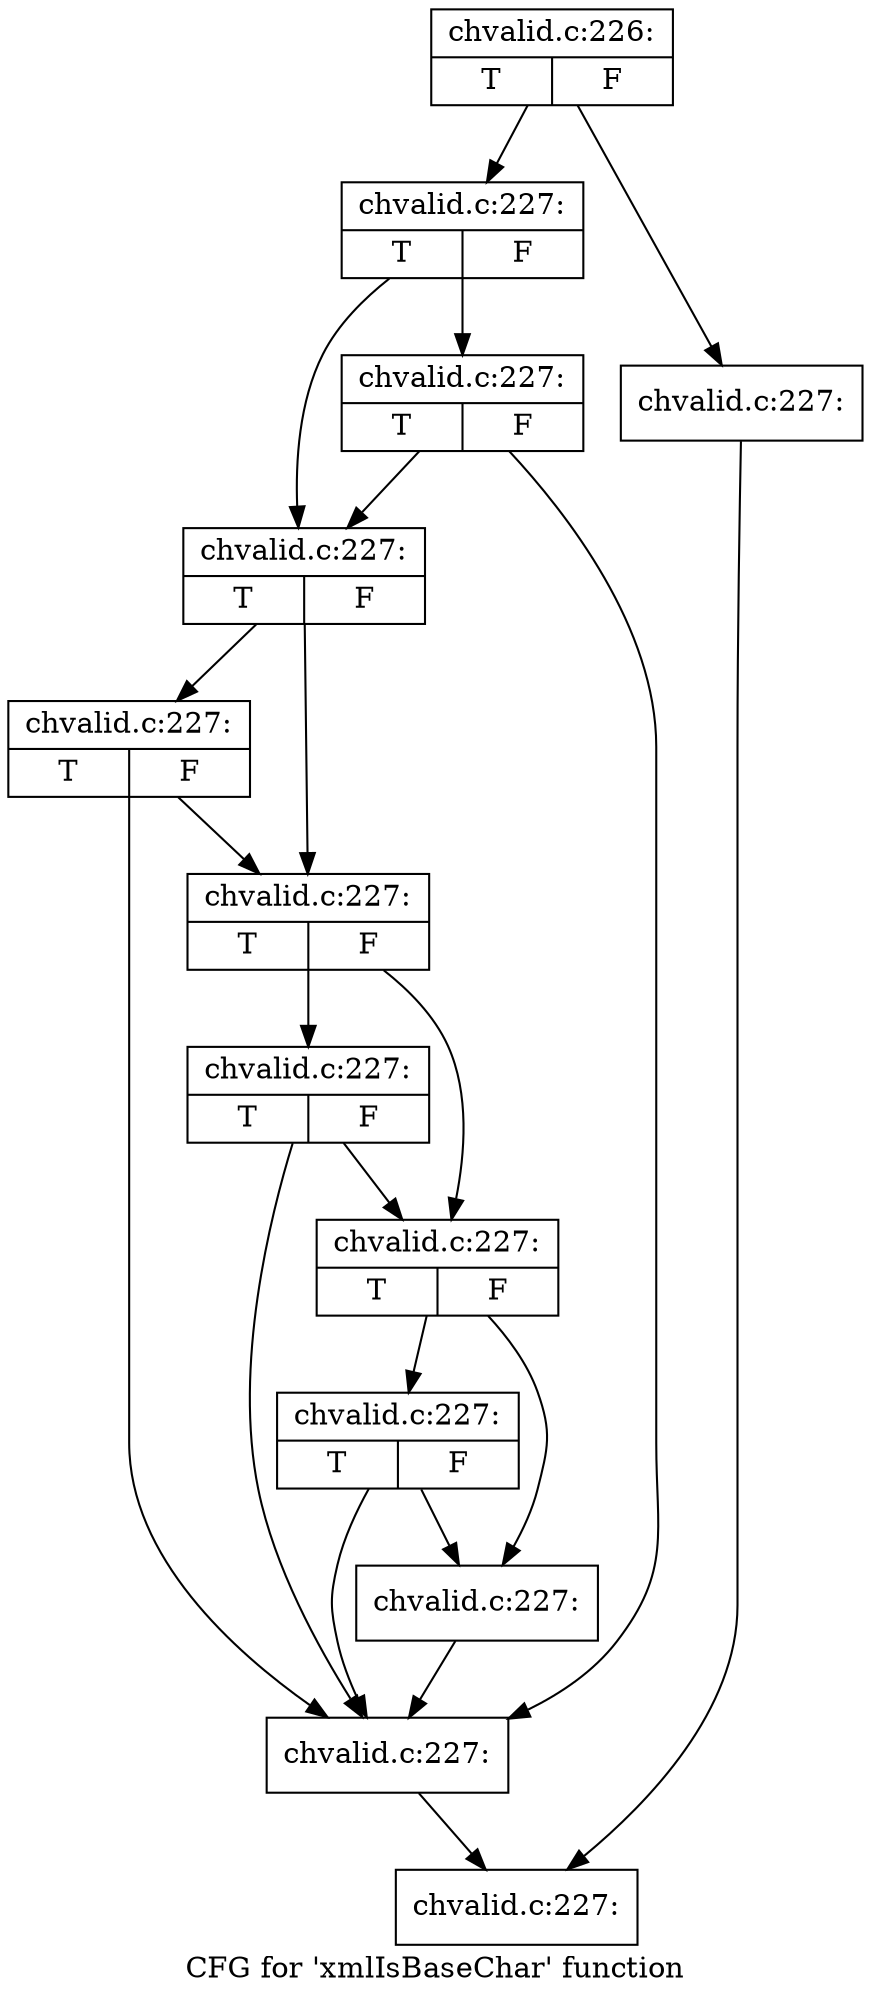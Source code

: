 digraph "CFG for 'xmlIsBaseChar' function" {
	label="CFG for 'xmlIsBaseChar' function";

	Node0x54afc40 [shape=record,label="{chvalid.c:226:|{<s0>T|<s1>F}}"];
	Node0x54afc40 -> Node0x54afe50;
	Node0x54afc40 -> Node0x54bc2d0;
	Node0x54afe50 [shape=record,label="{chvalid.c:227:|{<s0>T|<s1>F}}"];
	Node0x54afe50 -> Node0x54b6d40;
	Node0x54afe50 -> Node0x54b6cf0;
	Node0x54b6d40 [shape=record,label="{chvalid.c:227:|{<s0>T|<s1>F}}"];
	Node0x54b6d40 -> Node0x54bc770;
	Node0x54b6d40 -> Node0x54b6cf0;
	Node0x54b6cf0 [shape=record,label="{chvalid.c:227:|{<s0>T|<s1>F}}"];
	Node0x54b6cf0 -> Node0x54be6e0;
	Node0x54b6cf0 -> Node0x54b6ca0;
	Node0x54be6e0 [shape=record,label="{chvalid.c:227:|{<s0>T|<s1>F}}"];
	Node0x54be6e0 -> Node0x54bc770;
	Node0x54be6e0 -> Node0x54b6ca0;
	Node0x54b6ca0 [shape=record,label="{chvalid.c:227:|{<s0>T|<s1>F}}"];
	Node0x54b6ca0 -> Node0x54bea90;
	Node0x54b6ca0 -> Node0x54bc810;
	Node0x54bea90 [shape=record,label="{chvalid.c:227:|{<s0>T|<s1>F}}"];
	Node0x54bea90 -> Node0x54bc770;
	Node0x54bea90 -> Node0x54bc810;
	Node0x54bc810 [shape=record,label="{chvalid.c:227:|{<s0>T|<s1>F}}"];
	Node0x54bc810 -> Node0x54bee40;
	Node0x54bc810 -> Node0x54bc7c0;
	Node0x54bee40 [shape=record,label="{chvalid.c:227:|{<s0>T|<s1>F}}"];
	Node0x54bee40 -> Node0x54bc770;
	Node0x54bee40 -> Node0x54bc7c0;
	Node0x54bc7c0 [shape=record,label="{chvalid.c:227:}"];
	Node0x54bc7c0 -> Node0x54bc770;
	Node0x54bc770 [shape=record,label="{chvalid.c:227:}"];
	Node0x54bc770 -> Node0x54b0010;
	Node0x54bc2d0 [shape=record,label="{chvalid.c:227:}"];
	Node0x54bc2d0 -> Node0x54b0010;
	Node0x54b0010 [shape=record,label="{chvalid.c:227:}"];
}
